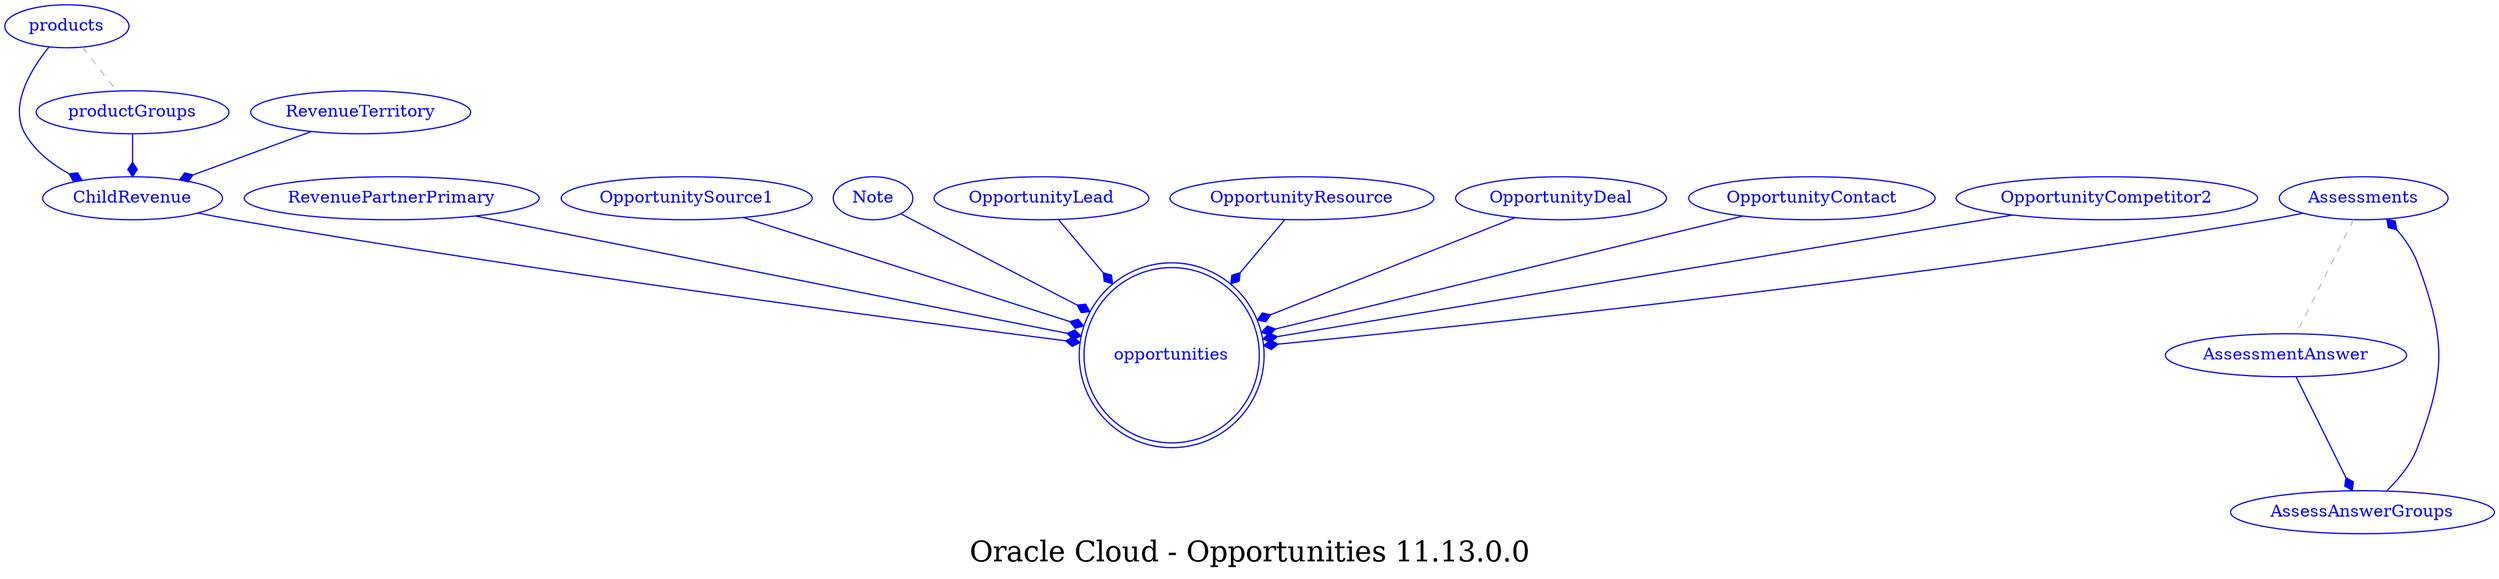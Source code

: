 digraph LexiconGraph {
graph[label="Oracle Cloud - Opportunities 11.13.0.0", fontsize=24]
splines=true
"opportunities" [color=blue, fontcolor=blue, shape=doublecircle]
"ChildRevenue" -> "opportunities" [color=blue, fontcolor=blue, arrowhead=diamond, arrowtail=none]
"ChildRevenue" [color=blue, fontcolor=blue, shape=ellipse]
"productGroups" -> "ChildRevenue" [color=blue, fontcolor=blue, arrowhead=diamond, arrowtail=none]
"productGroups" [color=blue, fontcolor=blue, shape=ellipse]
"products" -> "productGroups" [color=grey, fontcolor=grey, arrowhead=none, arrowtail=none, style=dashed]
"products" -> "ChildRevenue" [color=blue, fontcolor=blue, arrowhead=diamond, arrowtail=none]
"products" [color=blue, fontcolor=blue, shape=ellipse]
"RevenueTerritory" -> "ChildRevenue" [color=blue, fontcolor=blue, arrowhead=diamond, arrowtail=none]
"RevenueTerritory" [color=blue, fontcolor=blue, shape=ellipse]
"RevenuePartnerPrimary" -> "opportunities" [color=blue, fontcolor=blue, arrowhead=diamond, arrowtail=none]
"RevenuePartnerPrimary" [color=blue, fontcolor=blue, shape=ellipse]
"Assessments" -> "opportunities" [color=blue, fontcolor=blue, arrowhead=diamond, arrowtail=none]
"Assessments" [color=blue, fontcolor=blue, shape=ellipse]
"AssessAnswerGroups" -> "Assessments" [color=blue, fontcolor=blue, arrowhead=diamond, arrowtail=none]
"AssessAnswerGroups" [color=blue, fontcolor=blue, shape=ellipse]
"AssessmentAnswer" -> "AssessAnswerGroups" [color=blue, fontcolor=blue, arrowhead=diamond, arrowtail=none]
"AssessmentAnswer" [color=blue, fontcolor=blue, shape=ellipse]
"Assessments" -> "AssessmentAnswer" [color=grey, fontcolor=grey, arrowhead=none, arrowtail=none, style=dashed]
"OpportunitySource1" -> "opportunities" [color=blue, fontcolor=blue, arrowhead=diamond, arrowtail=none]
"OpportunitySource1" [color=blue, fontcolor=blue, shape=ellipse]
"Note" -> "opportunities" [color=blue, fontcolor=blue, arrowhead=diamond, arrowtail=none]
"Note" [color=blue, fontcolor=blue, shape=ellipse]
"OpportunityLead" -> "opportunities" [color=blue, fontcolor=blue, arrowhead=diamond, arrowtail=none]
"OpportunityLead" [color=blue, fontcolor=blue, shape=ellipse]
"OpportunityResource" -> "opportunities" [color=blue, fontcolor=blue, arrowhead=diamond, arrowtail=none]
"OpportunityResource" [color=blue, fontcolor=blue, shape=ellipse]
"OpportunityDeal" -> "opportunities" [color=blue, fontcolor=blue, arrowhead=diamond, arrowtail=none]
"OpportunityDeal" [color=blue, fontcolor=blue, shape=ellipse]
"OpportunityContact" -> "opportunities" [color=blue, fontcolor=blue, arrowhead=diamond, arrowtail=none]
"OpportunityContact" [color=blue, fontcolor=blue, shape=ellipse]
"OpportunityCompetitor2" -> "opportunities" [color=blue, fontcolor=blue, arrowhead=diamond, arrowtail=none]
"OpportunityCompetitor2" [color=blue, fontcolor=blue, shape=ellipse]
}
